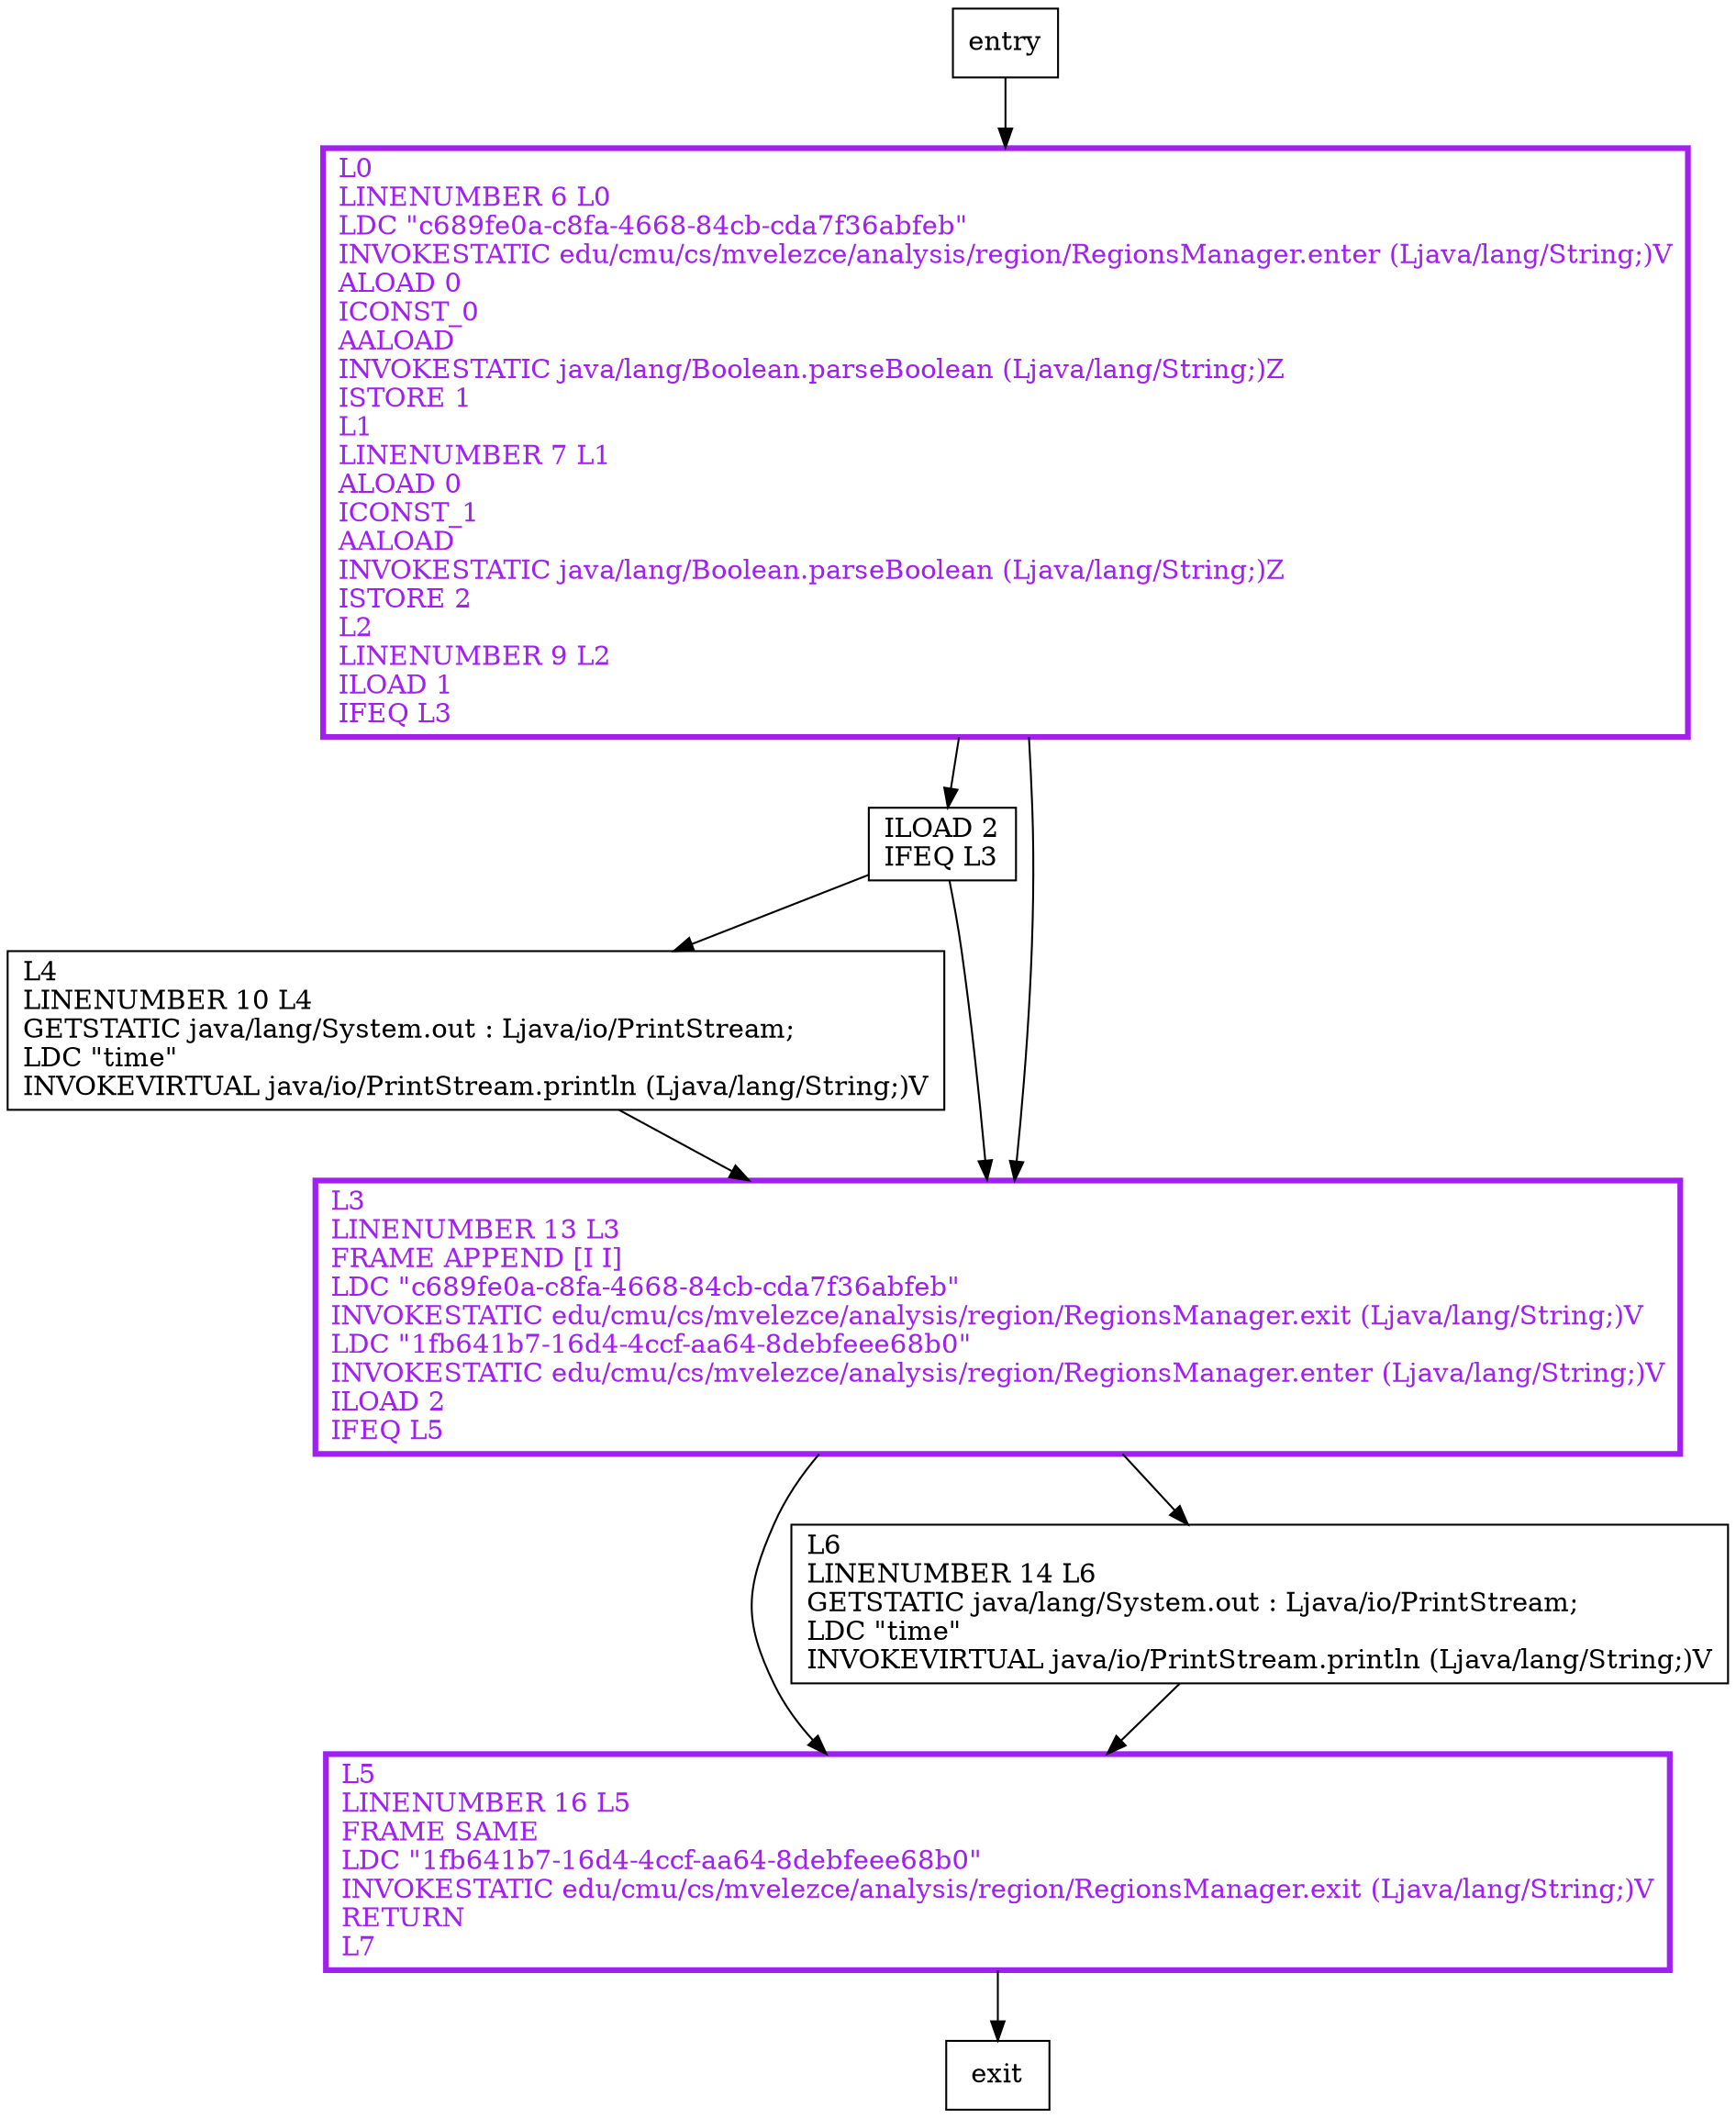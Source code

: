 digraph main {
node [shape=record];
302112868 [label="ILOAD 2\lIFEQ L3\l"];
1519243195 [label="L4\lLINENUMBER 10 L4\lGETSTATIC java/lang/System.out : Ljava/io/PrintStream;\lLDC \"time\"\lINVOKEVIRTUAL java/io/PrintStream.println (Ljava/lang/String;)V\l"];
407285007 [label="L5\lLINENUMBER 16 L5\lFRAME SAME\lLDC \"1fb641b7-16d4-4ccf-aa64-8debfeee68b0\"\lINVOKESTATIC edu/cmu/cs/mvelezce/analysis/region/RegionsManager.exit (Ljava/lang/String;)V\lRETURN\lL7\l"];
676153477 [label="L0\lLINENUMBER 6 L0\lLDC \"c689fe0a-c8fa-4668-84cb-cda7f36abfeb\"\lINVOKESTATIC edu/cmu/cs/mvelezce/analysis/region/RegionsManager.enter (Ljava/lang/String;)V\lALOAD 0\lICONST_0\lAALOAD\lINVOKESTATIC java/lang/Boolean.parseBoolean (Ljava/lang/String;)Z\lISTORE 1\lL1\lLINENUMBER 7 L1\lALOAD 0\lICONST_1\lAALOAD\lINVOKESTATIC java/lang/Boolean.parseBoolean (Ljava/lang/String;)Z\lISTORE 2\lL2\lLINENUMBER 9 L2\lILOAD 1\lIFEQ L3\l"];
10919837 [label="L3\lLINENUMBER 13 L3\lFRAME APPEND [I I]\lLDC \"c689fe0a-c8fa-4668-84cb-cda7f36abfeb\"\lINVOKESTATIC edu/cmu/cs/mvelezce/analysis/region/RegionsManager.exit (Ljava/lang/String;)V\lLDC \"1fb641b7-16d4-4ccf-aa64-8debfeee68b0\"\lINVOKESTATIC edu/cmu/cs/mvelezce/analysis/region/RegionsManager.enter (Ljava/lang/String;)V\lILOAD 2\lIFEQ L5\l"];
89750691 [label="L6\lLINENUMBER 14 L6\lGETSTATIC java/lang/System.out : Ljava/io/PrintStream;\lLDC \"time\"\lINVOKEVIRTUAL java/io/PrintStream.println (Ljava/lang/String;)V\l"];
entry;
exit;
entry -> 676153477;
302112868 -> 1519243195;
302112868 -> 10919837;
1519243195 -> 10919837;
407285007 -> exit;
676153477 -> 302112868;
676153477 -> 10919837;
10919837 -> 407285007;
10919837 -> 89750691;
89750691 -> 407285007;
407285007[fontcolor="purple", penwidth=3, color="purple"];
676153477[fontcolor="purple", penwidth=3, color="purple"];
10919837[fontcolor="purple", penwidth=3, color="purple"];
}
